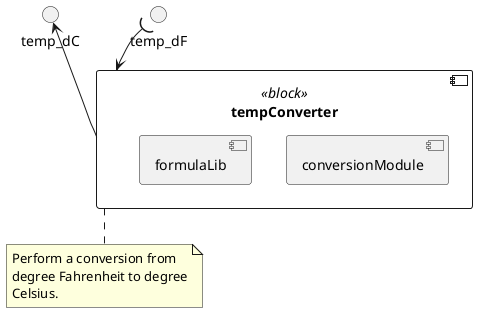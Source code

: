 'PUMLAMR
'PUMLAPARENT: tempSys
@startuml

!if ($PUMVarShowInterfaces)
interface "temp_dC" as temp_dC_tempConverter
interface "temp_dF" as temp_dF_tempConverter
temp_dC_tempConverter <-- tempConverter
temp_dF_tempConverter )--> tempConverter
!endif

!if ($PUMVarShowBody)
component "Temp. Converter" <<block>> as tempConverter {
!if ($PUMVarShowBodyInternals)
[conversionModule]
[formulaLib]
!endif
}
!endif

!if ($PUMVarShowDescr)
note bottom of tempConverter
    Perform a conversion from
    degree Fahrenheit to degree
    Celsius.
end note
!endif

@enduml